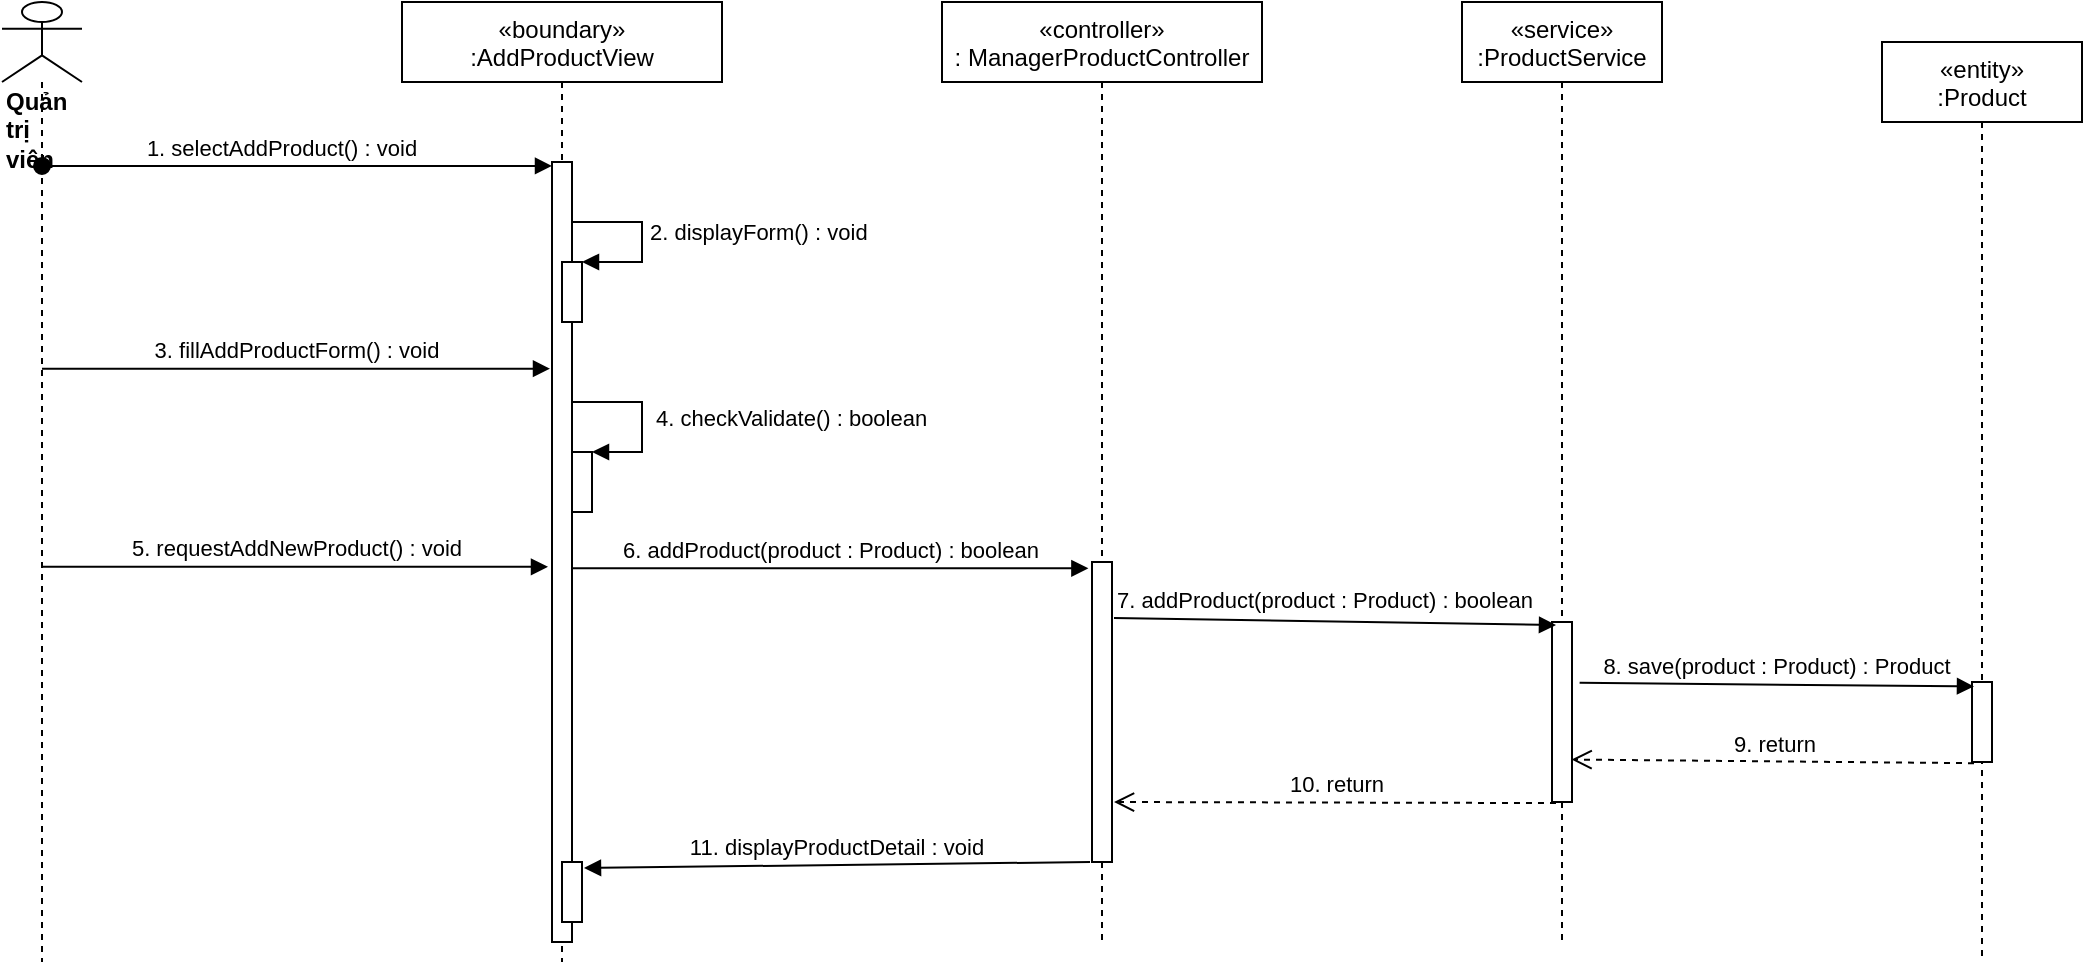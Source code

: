 <mxfile version="14.6.13" type="device"><diagram id="kgpKYQtTHZ0yAKxKKP6v" name="Page-1"><mxGraphModel dx="1108" dy="425" grid="1" gridSize="10" guides="1" tooltips="1" connect="1" arrows="1" fold="1" page="1" pageScale="1" pageWidth="850" pageHeight="1100" math="0" shadow="0"><root><mxCell id="0"/><mxCell id="1" parent="0"/><mxCell id="LOUm1dArXZRg01D5vQiM-1" value="«boundary»&#10;:AddProductView" style="shape=umlLifeline;perimeter=lifelinePerimeter;container=1;collapsible=0;recursiveResize=0;rounded=0;shadow=0;strokeWidth=1;" parent="1" vertex="1"><mxGeometry x="270" y="80" width="160" height="480" as="geometry"/></mxCell><mxCell id="LOUm1dArXZRg01D5vQiM-2" value="" style="points=[];perimeter=orthogonalPerimeter;rounded=0;shadow=0;strokeWidth=1;" parent="LOUm1dArXZRg01D5vQiM-1" vertex="1"><mxGeometry x="75" y="80" width="10" height="390" as="geometry"/></mxCell><mxCell id="LOUm1dArXZRg01D5vQiM-4" value="«controller»&#10;: ManagerProductController" style="shape=umlLifeline;perimeter=lifelinePerimeter;container=1;collapsible=0;recursiveResize=0;rounded=0;shadow=0;strokeWidth=1;" parent="1" vertex="1"><mxGeometry x="540" y="80" width="160" height="470" as="geometry"/></mxCell><mxCell id="LOUm1dArXZRg01D5vQiM-6" value="&lt;div&gt;&lt;b&gt;Quản trị viên&lt;/b&gt;&lt;/div&gt;" style="shape=umlLifeline;participant=umlActor;perimeter=lifelinePerimeter;whiteSpace=wrap;html=1;container=1;collapsible=0;recursiveResize=0;verticalAlign=top;spacingTop=36;outlineConnect=0;align=left;size=40;" parent="1" vertex="1"><mxGeometry x="70" y="80" width="40" height="480" as="geometry"/></mxCell><mxCell id="LOUm1dArXZRg01D5vQiM-7" value="1. selectAddProduct() : void" style="verticalAlign=bottom;startArrow=oval;endArrow=block;startSize=8;shadow=0;strokeWidth=1;entryX=0;entryY=0.005;entryDx=0;entryDy=0;entryPerimeter=0;" parent="1" source="LOUm1dArXZRg01D5vQiM-6" target="LOUm1dArXZRg01D5vQiM-2" edge="1"><mxGeometry x="-0.06" relative="1" as="geometry"><mxPoint x="100" y="170" as="sourcePoint"/><mxPoint as="offset"/><mxPoint x="270.4" y="160.48" as="targetPoint"/></mxGeometry></mxCell><mxCell id="LOUm1dArXZRg01D5vQiM-8" value="«service»&#10;:ProductService" style="shape=umlLifeline;perimeter=lifelinePerimeter;container=1;collapsible=0;recursiveResize=0;rounded=0;shadow=0;strokeWidth=1;" parent="1" vertex="1"><mxGeometry x="800" y="80" width="100" height="470" as="geometry"/></mxCell><mxCell id="LOUm1dArXZRg01D5vQiM-9" value="" style="points=[];perimeter=orthogonalPerimeter;rounded=0;shadow=0;strokeWidth=1;" parent="LOUm1dArXZRg01D5vQiM-8" vertex="1"><mxGeometry x="45" y="310" width="10" height="90" as="geometry"/></mxCell><mxCell id="LOUm1dArXZRg01D5vQiM-11" value="" style="html=1;verticalAlign=bottom;endArrow=block;entryX=0.2;entryY=0.017;entryDx=0;entryDy=0;entryPerimeter=0;exitX=1.1;exitY=0.187;exitDx=0;exitDy=0;exitPerimeter=0;" parent="1" source="LOUm1dArXZRg01D5vQiM-5" target="LOUm1dArXZRg01D5vQiM-9" edge="1"><mxGeometry width="80" relative="1" as="geometry"><mxPoint x="609" y="221.68" as="sourcePoint"/><mxPoint x="770" y="222" as="targetPoint"/></mxGeometry></mxCell><mxCell id="LOUm1dArXZRg01D5vQiM-12" value="7. addProduct(product : Product) : boolean" style="edgeLabel;html=1;align=center;verticalAlign=middle;resizable=0;points=[];" parent="LOUm1dArXZRg01D5vQiM-11" vertex="1" connectable="0"><mxGeometry x="-0.077" y="4" relative="1" as="geometry"><mxPoint x="3" y="-7" as="offset"/></mxGeometry></mxCell><mxCell id="LOUm1dArXZRg01D5vQiM-13" value="10. return" style="html=1;verticalAlign=bottom;endArrow=open;dashed=1;endSize=8;exitX=0.2;exitY=1.006;exitDx=0;exitDy=0;exitPerimeter=0;entryX=1.1;entryY=0.8;entryDx=0;entryDy=0;entryPerimeter=0;" parent="1" source="LOUm1dArXZRg01D5vQiM-9" target="LOUm1dArXZRg01D5vQiM-5" edge="1"><mxGeometry relative="1" as="geometry"><mxPoint x="845" y="261.015" as="sourcePoint"/><mxPoint x="580" y="307" as="targetPoint"/></mxGeometry></mxCell><mxCell id="LOUm1dArXZRg01D5vQiM-14" value="11. displayProductDetail : void" style="verticalAlign=bottom;endArrow=block;shadow=0;strokeWidth=1;exitX=-0.1;exitY=1;exitDx=0;exitDy=0;exitPerimeter=0;entryX=1.1;entryY=0.1;entryDx=0;entryDy=0;entryPerimeter=0;" parent="1" source="LOUm1dArXZRg01D5vQiM-5" target="LOUm1dArXZRg01D5vQiM-28" edge="1"><mxGeometry relative="1" as="geometry"><mxPoint x="550" y="319" as="sourcePoint"/><mxPoint x="520" y="489" as="targetPoint"/></mxGeometry></mxCell><mxCell id="LOUm1dArXZRg01D5vQiM-15" value="«entity»&#10;:Product" style="shape=umlLifeline;perimeter=lifelinePerimeter;container=1;collapsible=0;recursiveResize=0;rounded=0;shadow=0;strokeWidth=1;" parent="1" vertex="1"><mxGeometry x="1010" y="100" width="100" height="460" as="geometry"/></mxCell><mxCell id="LOUm1dArXZRg01D5vQiM-16" value="" style="points=[];perimeter=orthogonalPerimeter;rounded=0;shadow=0;strokeWidth=1;" parent="LOUm1dArXZRg01D5vQiM-15" vertex="1"><mxGeometry x="45" y="320" width="10" height="40" as="geometry"/></mxCell><mxCell id="LOUm1dArXZRg01D5vQiM-17" value="8. save(product : Product) : Product" style="html=1;verticalAlign=bottom;endArrow=block;entryX=0.1;entryY=0.055;entryDx=0;entryDy=0;entryPerimeter=0;exitX=1.38;exitY=0.338;exitDx=0;exitDy=0;exitPerimeter=0;" parent="1" source="LOUm1dArXZRg01D5vQiM-9" target="LOUm1dArXZRg01D5vQiM-16" edge="1"><mxGeometry width="80" relative="1" as="geometry"><mxPoint x="910" y="242" as="sourcePoint"/><mxPoint x="1010" y="239" as="targetPoint"/></mxGeometry></mxCell><mxCell id="LOUm1dArXZRg01D5vQiM-18" value="9. return" style="html=1;verticalAlign=bottom;endArrow=open;dashed=1;endSize=8;exitX=0.1;exitY=1.015;exitDx=0;exitDy=0;exitPerimeter=0;entryX=0.98;entryY=0.764;entryDx=0;entryDy=0;entryPerimeter=0;" parent="1" source="LOUm1dArXZRg01D5vQiM-16" target="LOUm1dArXZRg01D5vQiM-9" edge="1"><mxGeometry relative="1" as="geometry"><mxPoint x="790" y="300" as="sourcePoint"/><mxPoint x="850" y="290" as="targetPoint"/></mxGeometry></mxCell><mxCell id="LOUm1dArXZRg01D5vQiM-22" value="3. fillAddProductForm() : void" style="html=1;verticalAlign=bottom;endArrow=block;entryX=-0.1;entryY=0.265;entryDx=0;entryDy=0;entryPerimeter=0;" parent="1" source="LOUm1dArXZRg01D5vQiM-6" target="LOUm1dArXZRg01D5vQiM-2" edge="1"><mxGeometry width="80" relative="1" as="geometry"><mxPoint x="380" y="270" as="sourcePoint"/><mxPoint x="350" y="230" as="targetPoint"/></mxGeometry></mxCell><mxCell id="LOUm1dArXZRg01D5vQiM-24" value="" style="html=1;points=[];perimeter=orthogonalPerimeter;" parent="1" vertex="1"><mxGeometry x="355" y="305" width="10" height="30" as="geometry"/></mxCell><mxCell id="LOUm1dArXZRg01D5vQiM-25" value="&amp;nbsp;4. checkValidate() : boolean" style="edgeStyle=orthogonalEdgeStyle;html=1;align=left;spacingLeft=2;endArrow=block;rounded=0;entryX=1;entryY=0;" parent="1" source="LOUm1dArXZRg01D5vQiM-2" target="LOUm1dArXZRg01D5vQiM-24" edge="1"><mxGeometry relative="1" as="geometry"><mxPoint x="400" y="250" as="sourcePoint"/><Array as="points"><mxPoint x="390" y="280"/><mxPoint x="390" y="305"/></Array></mxGeometry></mxCell><mxCell id="LOUm1dArXZRg01D5vQiM-26" value="5. requestAddNewProduct() : void" style="html=1;verticalAlign=bottom;endArrow=block;entryX=-0.2;entryY=0.519;entryDx=0;entryDy=0;entryPerimeter=0;" parent="1" source="LOUm1dArXZRg01D5vQiM-6" target="LOUm1dArXZRg01D5vQiM-2" edge="1"><mxGeometry width="80" relative="1" as="geometry"><mxPoint x="380" y="270" as="sourcePoint"/><mxPoint x="450" y="317" as="targetPoint"/></mxGeometry></mxCell><mxCell id="LOUm1dArXZRg01D5vQiM-5" value="" style="points=[];perimeter=orthogonalPerimeter;rounded=0;shadow=0;strokeWidth=1;" parent="1" vertex="1"><mxGeometry x="615" y="360" width="10" height="150" as="geometry"/></mxCell><mxCell id="LOUm1dArXZRg01D5vQiM-27" value="6. addProduct(product : Product) : boolean" style="html=1;verticalAlign=bottom;endArrow=block;entryX=-0.18;entryY=0.021;entryDx=0;entryDy=0;entryPerimeter=0;" parent="1" target="LOUm1dArXZRg01D5vQiM-5" edge="1" source="LOUm1dArXZRg01D5vQiM-2"><mxGeometry width="80" relative="1" as="geometry"><mxPoint x="496" y="343" as="sourcePoint"/><mxPoint x="700" y="370" as="targetPoint"/></mxGeometry></mxCell><mxCell id="LOUm1dArXZRg01D5vQiM-28" value="" style="html=1;points=[];perimeter=orthogonalPerimeter;" parent="1" vertex="1"><mxGeometry x="350" y="510" width="10" height="30" as="geometry"/></mxCell><mxCell id="U_ehfwxMCMyf2JOxmml_-2" value="" style="html=1;points=[];perimeter=orthogonalPerimeter;" vertex="1" parent="1"><mxGeometry x="350" y="210" width="10" height="30" as="geometry"/></mxCell><mxCell id="U_ehfwxMCMyf2JOxmml_-3" value="2. displayForm() : void" style="edgeStyle=orthogonalEdgeStyle;html=1;align=left;spacingLeft=2;endArrow=block;rounded=0;entryX=1;entryY=0;exitX=1;exitY=0.062;exitDx=0;exitDy=0;exitPerimeter=0;" edge="1" target="U_ehfwxMCMyf2JOxmml_-2" parent="1" source="LOUm1dArXZRg01D5vQiM-2"><mxGeometry relative="1" as="geometry"><mxPoint x="550" y="190" as="sourcePoint"/><Array as="points"><mxPoint x="355" y="190"/><mxPoint x="390" y="190"/><mxPoint x="390" y="210"/></Array></mxGeometry></mxCell></root></mxGraphModel></diagram></mxfile>